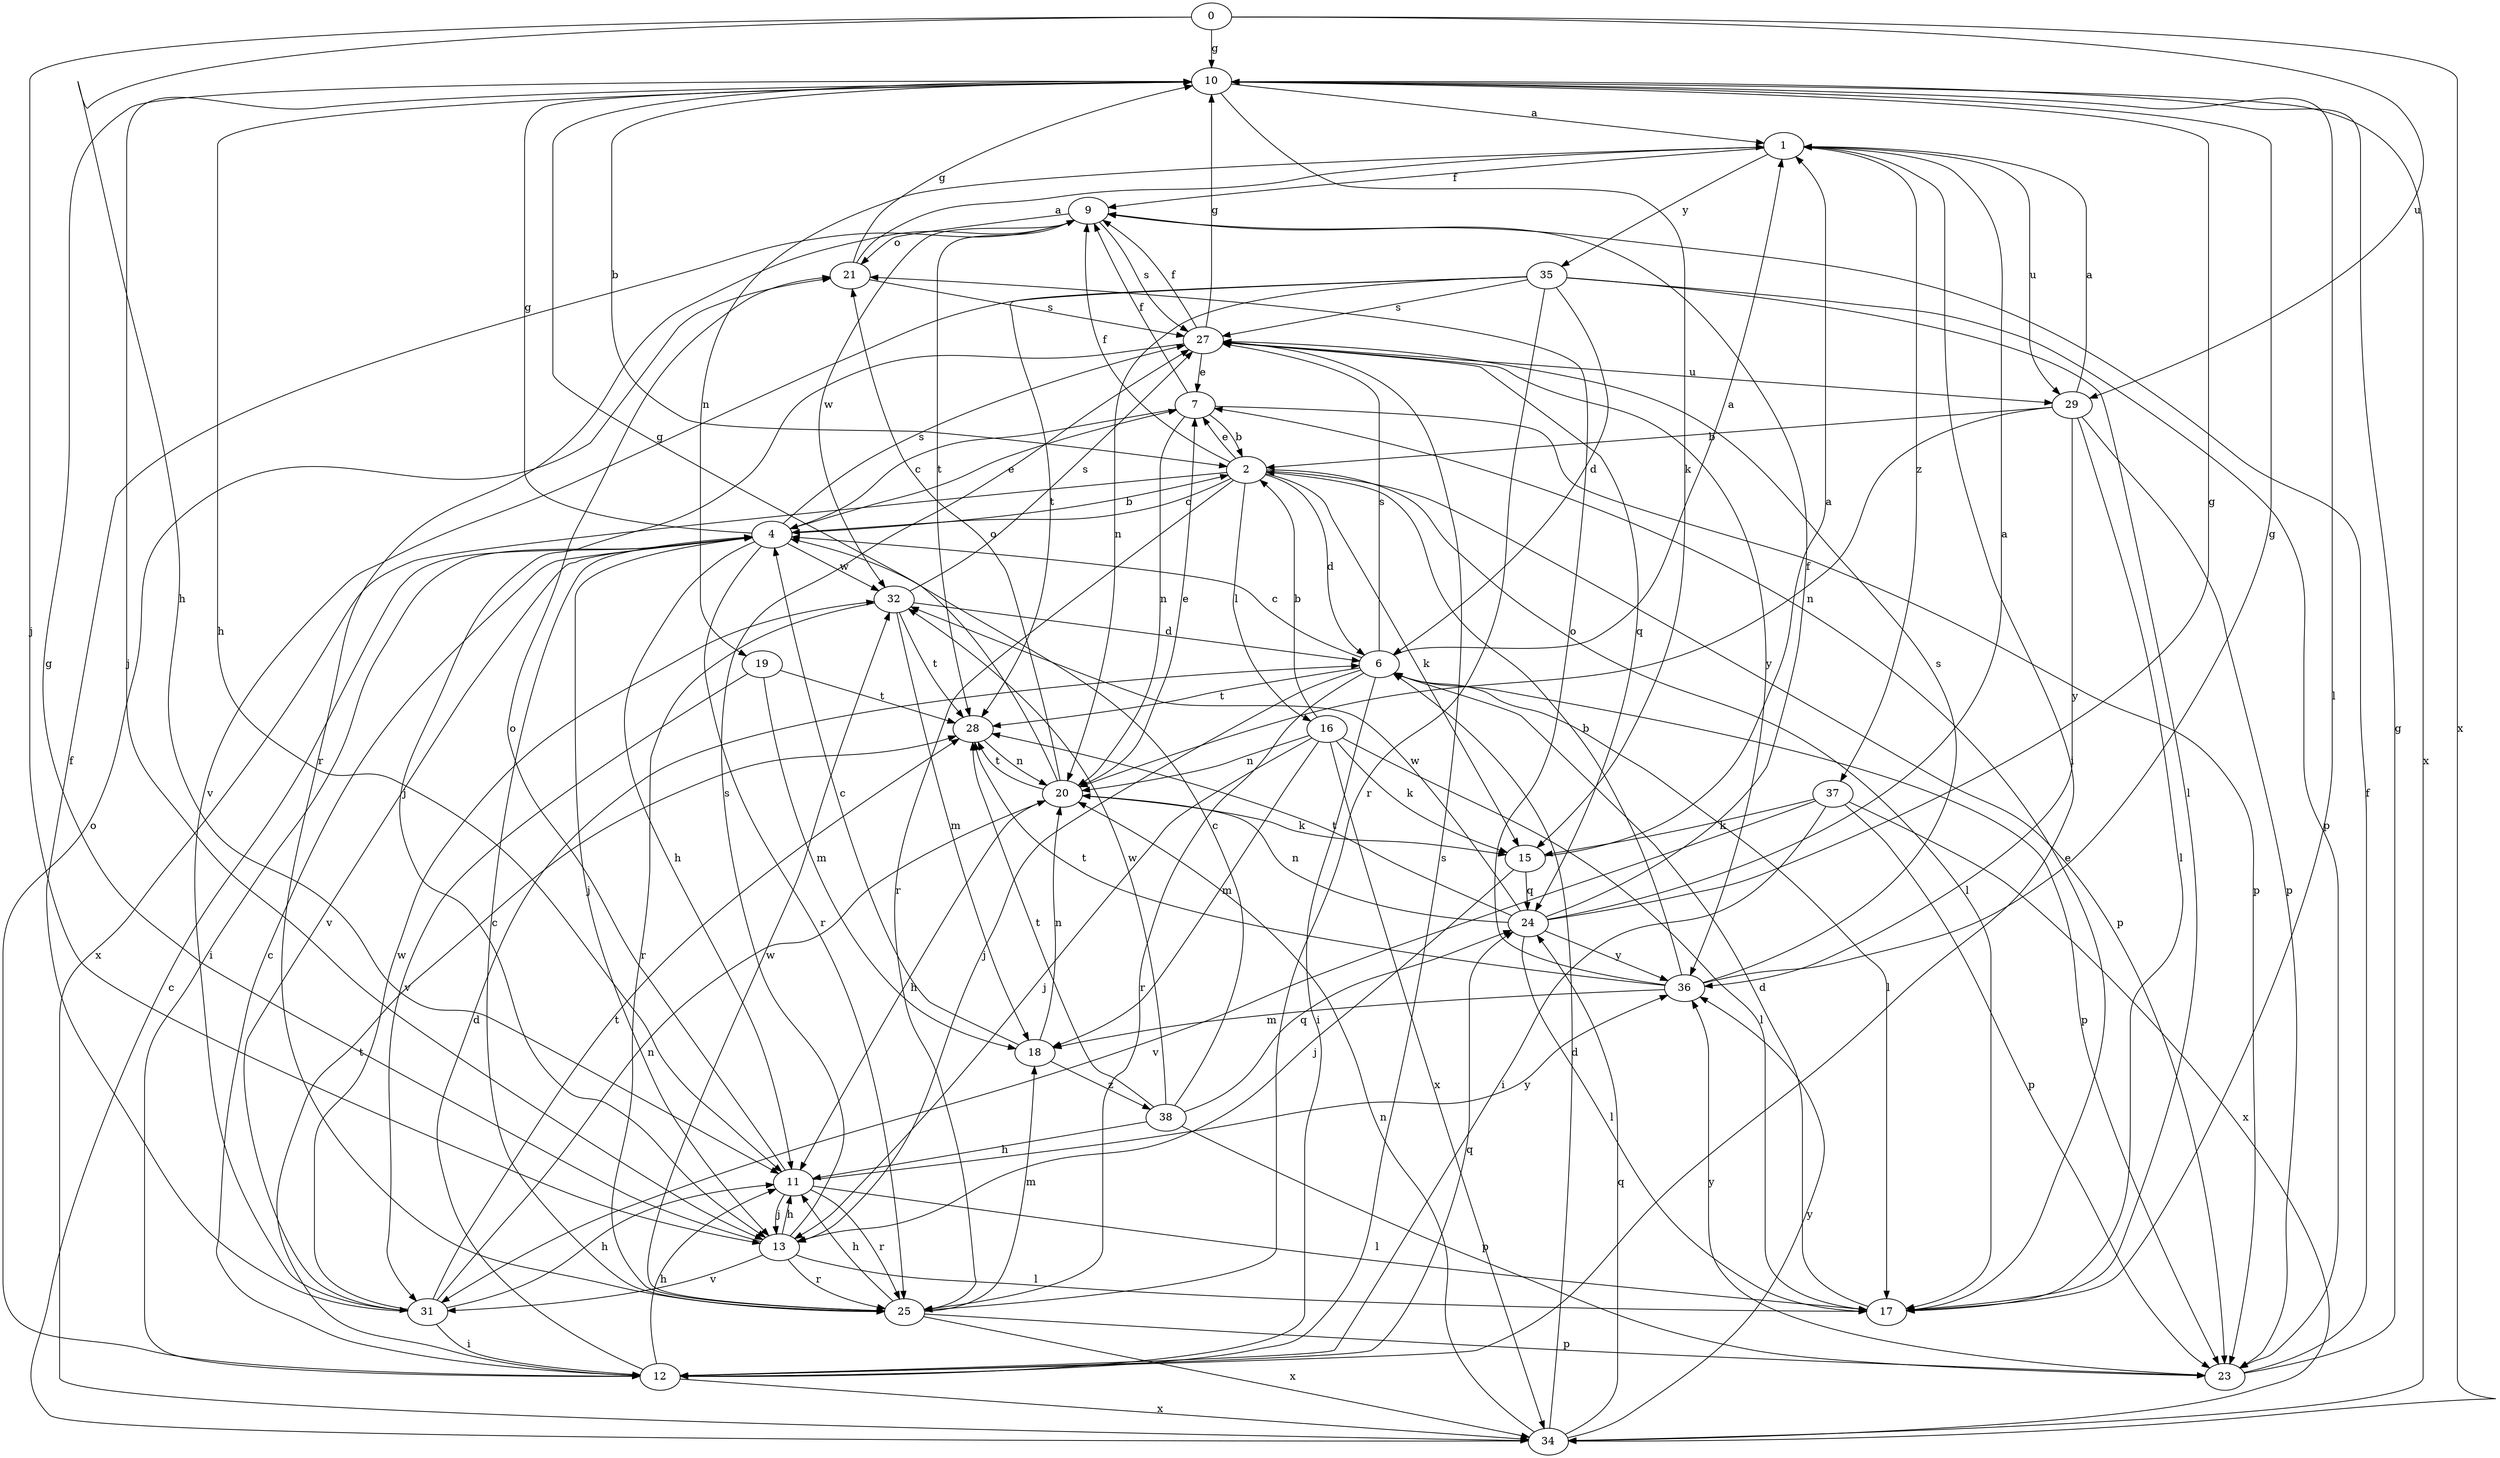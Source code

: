 strict digraph  {
0;
1;
2;
4;
6;
7;
9;
10;
11;
12;
13;
15;
16;
17;
18;
19;
20;
21;
23;
24;
25;
27;
28;
29;
31;
32;
34;
35;
36;
37;
38;
0 -> 10  [label=g];
0 -> 11  [label=h];
0 -> 13  [label=j];
0 -> 29  [label=u];
0 -> 34  [label=x];
1 -> 9  [label=f];
1 -> 12  [label=i];
1 -> 19  [label=n];
1 -> 29  [label=u];
1 -> 35  [label=y];
1 -> 37  [label=z];
2 -> 4  [label=c];
2 -> 6  [label=d];
2 -> 7  [label=e];
2 -> 9  [label=f];
2 -> 15  [label=k];
2 -> 16  [label=l];
2 -> 17  [label=l];
2 -> 23  [label=p];
2 -> 25  [label=r];
2 -> 34  [label=x];
4 -> 2  [label=b];
4 -> 7  [label=e];
4 -> 10  [label=g];
4 -> 11  [label=h];
4 -> 12  [label=i];
4 -> 13  [label=j];
4 -> 25  [label=r];
4 -> 27  [label=s];
4 -> 31  [label=v];
4 -> 32  [label=w];
6 -> 1  [label=a];
6 -> 4  [label=c];
6 -> 12  [label=i];
6 -> 13  [label=j];
6 -> 17  [label=l];
6 -> 23  [label=p];
6 -> 25  [label=r];
6 -> 27  [label=s];
6 -> 28  [label=t];
7 -> 2  [label=b];
7 -> 4  [label=c];
7 -> 9  [label=f];
7 -> 20  [label=n];
7 -> 23  [label=p];
9 -> 21  [label=o];
9 -> 25  [label=r];
9 -> 27  [label=s];
9 -> 28  [label=t];
9 -> 32  [label=w];
10 -> 1  [label=a];
10 -> 2  [label=b];
10 -> 11  [label=h];
10 -> 13  [label=j];
10 -> 15  [label=k];
10 -> 17  [label=l];
10 -> 34  [label=x];
11 -> 13  [label=j];
11 -> 17  [label=l];
11 -> 21  [label=o];
11 -> 25  [label=r];
11 -> 36  [label=y];
12 -> 4  [label=c];
12 -> 6  [label=d];
12 -> 11  [label=h];
12 -> 21  [label=o];
12 -> 24  [label=q];
12 -> 27  [label=s];
12 -> 28  [label=t];
12 -> 34  [label=x];
13 -> 10  [label=g];
13 -> 11  [label=h];
13 -> 17  [label=l];
13 -> 25  [label=r];
13 -> 27  [label=s];
13 -> 31  [label=v];
15 -> 1  [label=a];
15 -> 13  [label=j];
15 -> 24  [label=q];
16 -> 2  [label=b];
16 -> 13  [label=j];
16 -> 15  [label=k];
16 -> 17  [label=l];
16 -> 18  [label=m];
16 -> 20  [label=n];
16 -> 34  [label=x];
17 -> 6  [label=d];
17 -> 7  [label=e];
18 -> 4  [label=c];
18 -> 20  [label=n];
18 -> 38  [label=z];
19 -> 18  [label=m];
19 -> 28  [label=t];
19 -> 31  [label=v];
20 -> 7  [label=e];
20 -> 10  [label=g];
20 -> 11  [label=h];
20 -> 15  [label=k];
20 -> 21  [label=o];
20 -> 28  [label=t];
21 -> 1  [label=a];
21 -> 10  [label=g];
21 -> 27  [label=s];
23 -> 9  [label=f];
23 -> 10  [label=g];
23 -> 36  [label=y];
24 -> 1  [label=a];
24 -> 9  [label=f];
24 -> 10  [label=g];
24 -> 17  [label=l];
24 -> 20  [label=n];
24 -> 28  [label=t];
24 -> 32  [label=w];
24 -> 36  [label=y];
25 -> 4  [label=c];
25 -> 11  [label=h];
25 -> 18  [label=m];
25 -> 23  [label=p];
25 -> 32  [label=w];
25 -> 34  [label=x];
27 -> 7  [label=e];
27 -> 9  [label=f];
27 -> 10  [label=g];
27 -> 13  [label=j];
27 -> 24  [label=q];
27 -> 29  [label=u];
27 -> 36  [label=y];
28 -> 20  [label=n];
29 -> 1  [label=a];
29 -> 2  [label=b];
29 -> 17  [label=l];
29 -> 20  [label=n];
29 -> 23  [label=p];
29 -> 36  [label=y];
31 -> 9  [label=f];
31 -> 11  [label=h];
31 -> 12  [label=i];
31 -> 20  [label=n];
31 -> 28  [label=t];
31 -> 32  [label=w];
32 -> 6  [label=d];
32 -> 18  [label=m];
32 -> 25  [label=r];
32 -> 27  [label=s];
32 -> 28  [label=t];
34 -> 4  [label=c];
34 -> 6  [label=d];
34 -> 20  [label=n];
34 -> 24  [label=q];
34 -> 36  [label=y];
35 -> 6  [label=d];
35 -> 17  [label=l];
35 -> 20  [label=n];
35 -> 23  [label=p];
35 -> 25  [label=r];
35 -> 27  [label=s];
35 -> 28  [label=t];
35 -> 31  [label=v];
36 -> 2  [label=b];
36 -> 10  [label=g];
36 -> 18  [label=m];
36 -> 21  [label=o];
36 -> 27  [label=s];
36 -> 28  [label=t];
37 -> 12  [label=i];
37 -> 15  [label=k];
37 -> 23  [label=p];
37 -> 31  [label=v];
37 -> 34  [label=x];
38 -> 4  [label=c];
38 -> 11  [label=h];
38 -> 23  [label=p];
38 -> 24  [label=q];
38 -> 28  [label=t];
38 -> 32  [label=w];
}
